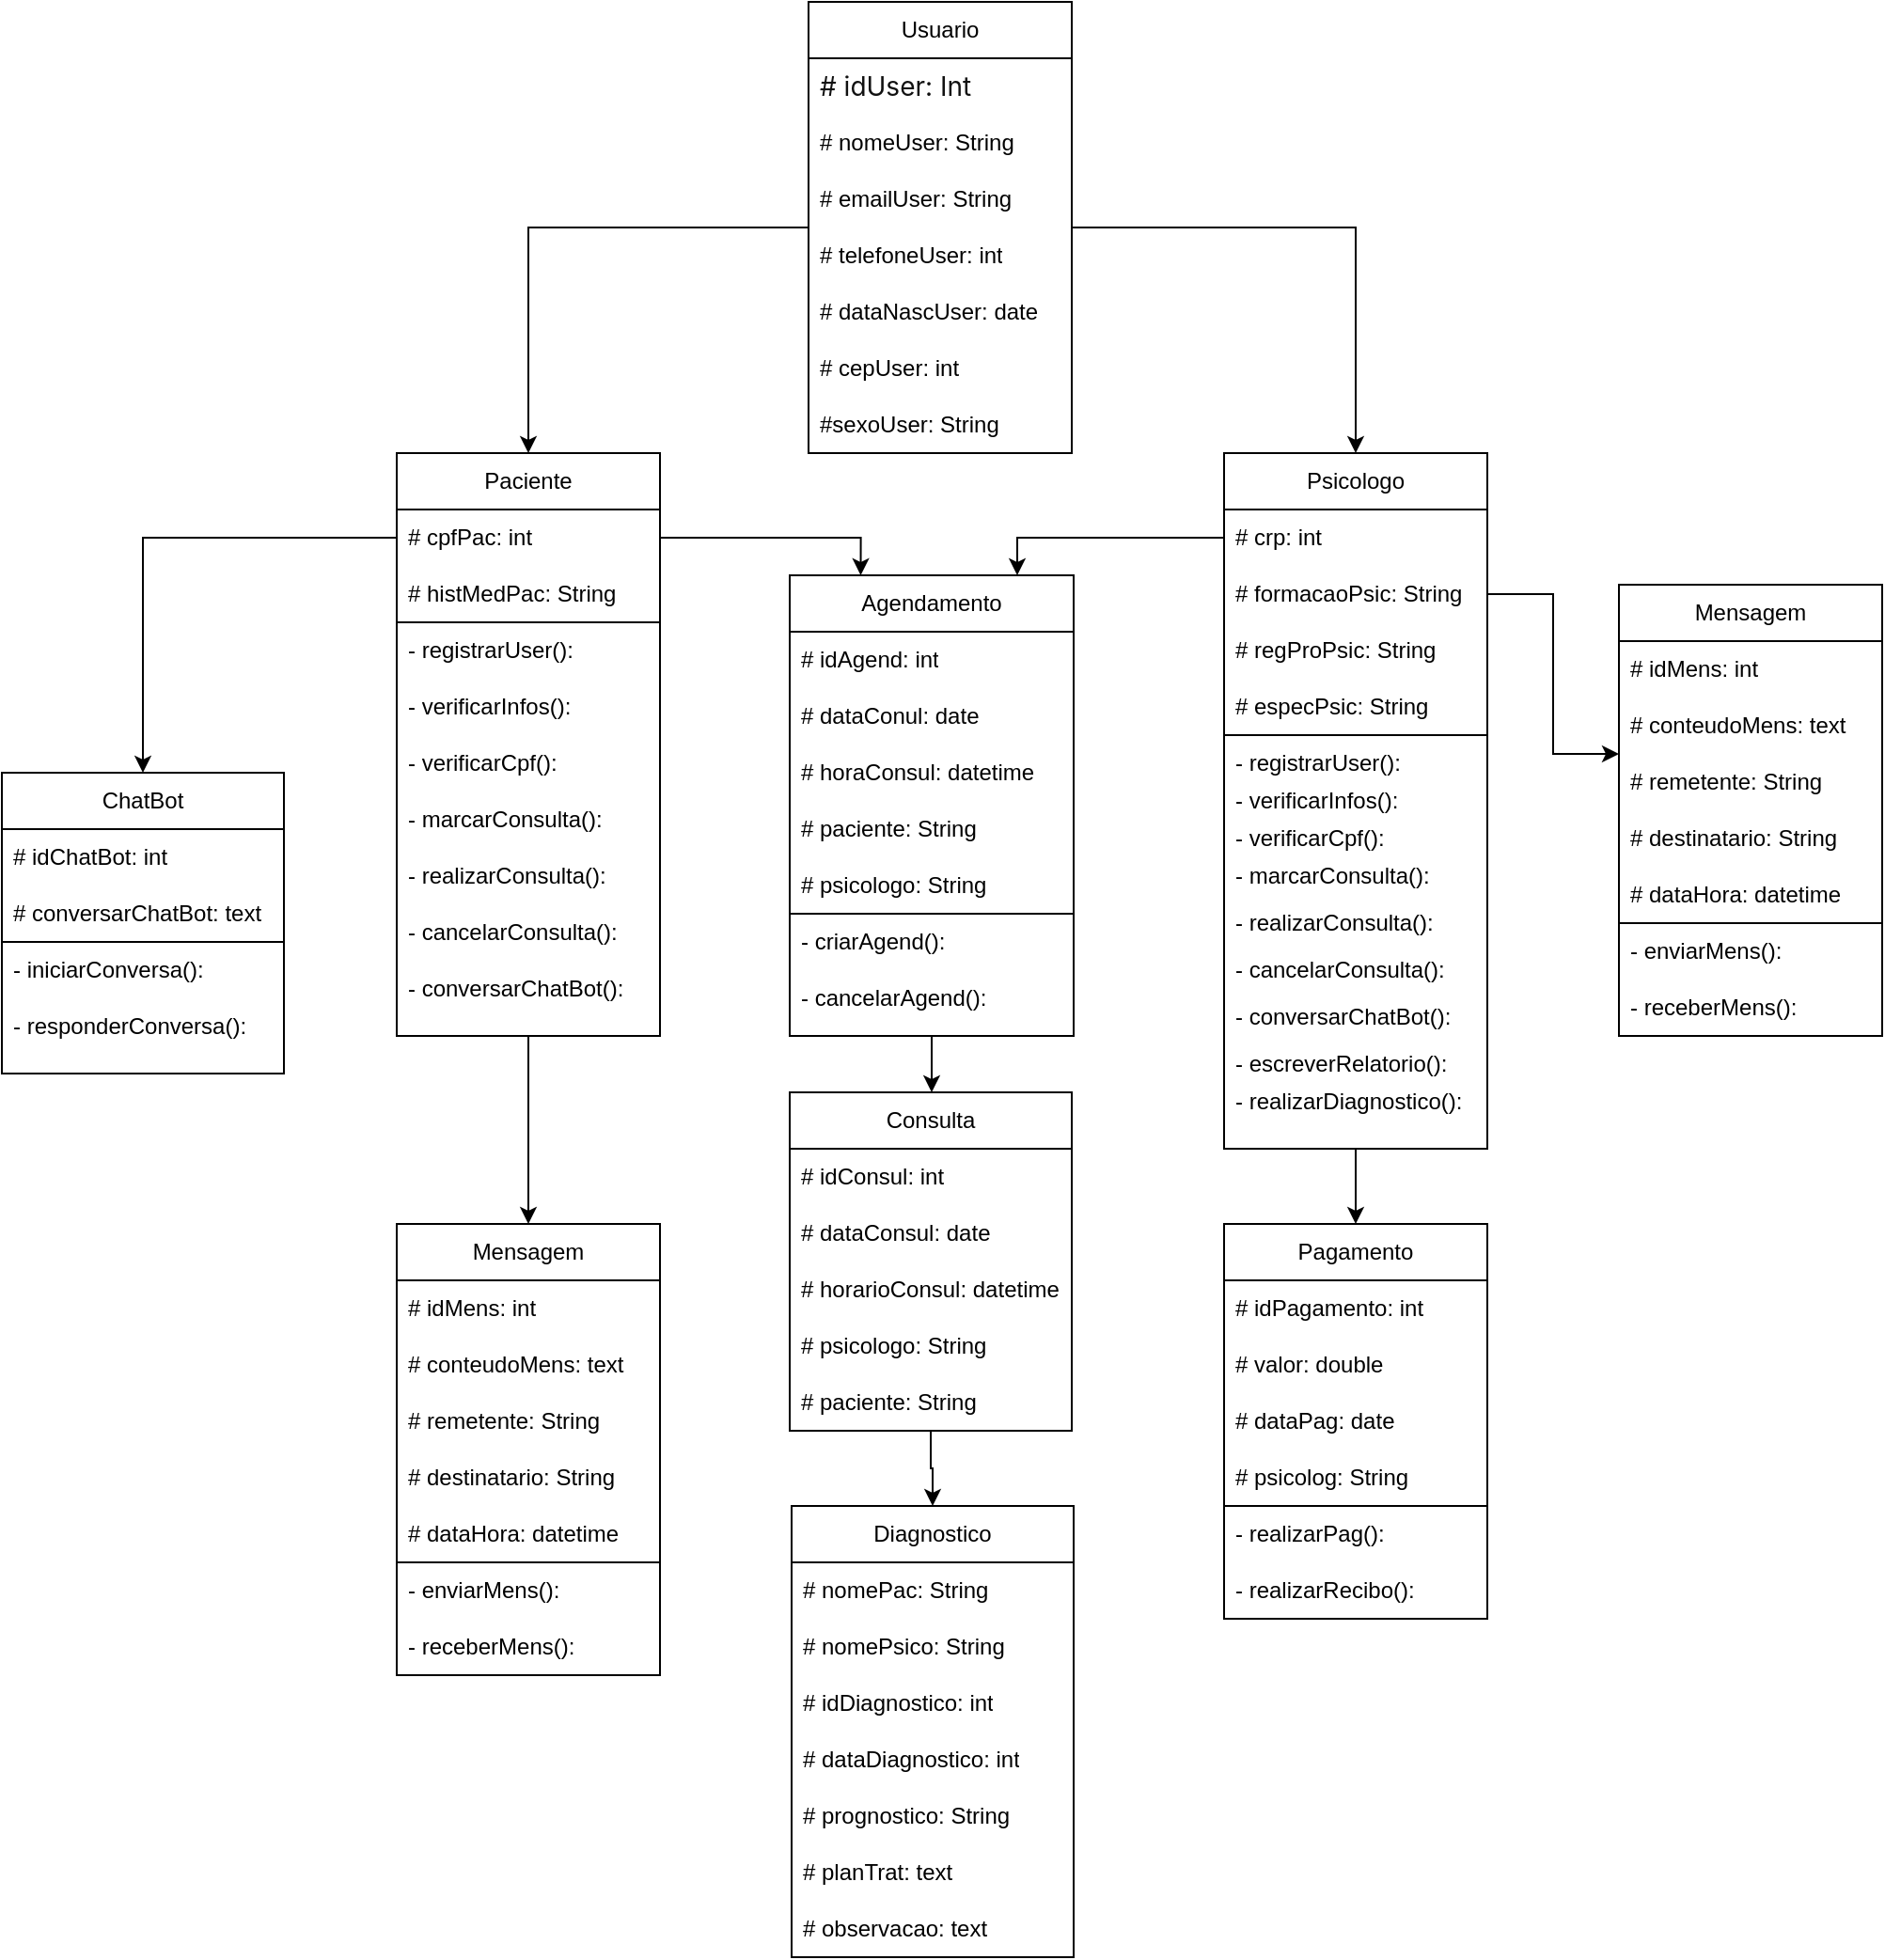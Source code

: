 <mxfile version="24.0.4" type="github">
  <diagram name="Página-1" id="5c7cXVIxc6Zba3c8BK8-">
    <mxGraphModel dx="2220" dy="766" grid="1" gridSize="10" guides="1" tooltips="1" connect="1" arrows="1" fold="1" page="1" pageScale="1" pageWidth="827" pageHeight="1169" math="0" shadow="0">
      <root>
        <mxCell id="0" />
        <mxCell id="1" parent="0" />
        <mxCell id="kuCT0JWgRBGRcobsYB0P-81" style="edgeStyle=orthogonalEdgeStyle;rounded=0;orthogonalLoop=1;jettySize=auto;html=1;" edge="1" parent="1" source="kuCT0JWgRBGRcobsYB0P-1" target="kuCT0JWgRBGRcobsYB0P-21">
          <mxGeometry relative="1" as="geometry">
            <Array as="points">
              <mxPoint x="640" y="190" />
            </Array>
          </mxGeometry>
        </mxCell>
        <mxCell id="kuCT0JWgRBGRcobsYB0P-1" value="Usuario" style="swimlane;fontStyle=0;childLayout=stackLayout;horizontal=1;startSize=30;horizontalStack=0;resizeParent=1;resizeParentMax=0;resizeLast=0;collapsible=1;marginBottom=0;whiteSpace=wrap;html=1;" vertex="1" parent="1">
          <mxGeometry x="349" y="70" width="140" height="240" as="geometry" />
        </mxCell>
        <mxCell id="kuCT0JWgRBGRcobsYB0P-2" value="&lt;div&gt;&lt;font face=&quot;-apple-system, Roboto, SegoeUI, Segoe UI, Helvetica Neue, Helvetica, Microsoft YaHei, Meiryo UI, Meiryo, Arial Unicode MS, sans-serif&quot; color=&quot;#111111&quot;&gt;&lt;span style=&quot;font-size: 14px;&quot;&gt;# idUser: Int&lt;/span&gt;&lt;/font&gt;&lt;/div&gt;" style="text;strokeColor=none;fillColor=none;align=left;verticalAlign=middle;spacingLeft=4;spacingRight=4;overflow=hidden;points=[[0,0.5],[1,0.5]];portConstraint=eastwest;rotatable=0;whiteSpace=wrap;html=1;" vertex="1" parent="kuCT0JWgRBGRcobsYB0P-1">
          <mxGeometry y="30" width="140" height="30" as="geometry" />
        </mxCell>
        <mxCell id="kuCT0JWgRBGRcobsYB0P-3" value="# nomeUser: String" style="text;strokeColor=none;fillColor=none;align=left;verticalAlign=middle;spacingLeft=4;spacingRight=4;overflow=hidden;points=[[0,0.5],[1,0.5]];portConstraint=eastwest;rotatable=0;whiteSpace=wrap;html=1;" vertex="1" parent="kuCT0JWgRBGRcobsYB0P-1">
          <mxGeometry y="60" width="140" height="30" as="geometry" />
        </mxCell>
        <mxCell id="kuCT0JWgRBGRcobsYB0P-4" value="# emailUser: String" style="text;strokeColor=none;fillColor=none;align=left;verticalAlign=middle;spacingLeft=4;spacingRight=4;overflow=hidden;points=[[0,0.5],[1,0.5]];portConstraint=eastwest;rotatable=0;whiteSpace=wrap;html=1;" vertex="1" parent="kuCT0JWgRBGRcobsYB0P-1">
          <mxGeometry y="90" width="140" height="30" as="geometry" />
        </mxCell>
        <mxCell id="kuCT0JWgRBGRcobsYB0P-6" value="# telefoneUser: int" style="text;strokeColor=none;fillColor=none;align=left;verticalAlign=middle;spacingLeft=4;spacingRight=4;overflow=hidden;points=[[0,0.5],[1,0.5]];portConstraint=eastwest;rotatable=0;whiteSpace=wrap;html=1;" vertex="1" parent="kuCT0JWgRBGRcobsYB0P-1">
          <mxGeometry y="120" width="140" height="30" as="geometry" />
        </mxCell>
        <mxCell id="kuCT0JWgRBGRcobsYB0P-5" value="# dataNascUser: date" style="text;strokeColor=none;fillColor=none;align=left;verticalAlign=middle;spacingLeft=4;spacingRight=4;overflow=hidden;points=[[0,0.5],[1,0.5]];portConstraint=eastwest;rotatable=0;whiteSpace=wrap;html=1;" vertex="1" parent="kuCT0JWgRBGRcobsYB0P-1">
          <mxGeometry y="150" width="140" height="30" as="geometry" />
        </mxCell>
        <mxCell id="kuCT0JWgRBGRcobsYB0P-7" value="# cepUser: int" style="text;strokeColor=none;fillColor=none;align=left;verticalAlign=middle;spacingLeft=4;spacingRight=4;overflow=hidden;points=[[0,0.5],[1,0.5]];portConstraint=eastwest;rotatable=0;whiteSpace=wrap;html=1;" vertex="1" parent="kuCT0JWgRBGRcobsYB0P-1">
          <mxGeometry y="180" width="140" height="30" as="geometry" />
        </mxCell>
        <mxCell id="kuCT0JWgRBGRcobsYB0P-8" value="#sexoUser: String" style="text;strokeColor=none;fillColor=none;align=left;verticalAlign=middle;spacingLeft=4;spacingRight=4;overflow=hidden;points=[[0,0.5],[1,0.5]];portConstraint=eastwest;rotatable=0;whiteSpace=wrap;html=1;" vertex="1" parent="kuCT0JWgRBGRcobsYB0P-1">
          <mxGeometry y="210" width="140" height="30" as="geometry" />
        </mxCell>
        <mxCell id="kuCT0JWgRBGRcobsYB0P-94" style="edgeStyle=orthogonalEdgeStyle;rounded=0;orthogonalLoop=1;jettySize=auto;html=1;" edge="1" parent="1" source="kuCT0JWgRBGRcobsYB0P-9" target="kuCT0JWgRBGRcobsYB0P-69">
          <mxGeometry relative="1" as="geometry" />
        </mxCell>
        <mxCell id="kuCT0JWgRBGRcobsYB0P-9" value="Paciente" style="swimlane;fontStyle=0;childLayout=stackLayout;horizontal=1;startSize=30;horizontalStack=0;resizeParent=1;resizeParentMax=0;resizeLast=0;collapsible=1;marginBottom=0;whiteSpace=wrap;html=1;" vertex="1" parent="1">
          <mxGeometry x="130" y="310" width="140" height="90" as="geometry" />
        </mxCell>
        <mxCell id="kuCT0JWgRBGRcobsYB0P-10" value="# cpfPac: int" style="text;strokeColor=none;fillColor=none;align=left;verticalAlign=middle;spacingLeft=4;spacingRight=4;overflow=hidden;points=[[0,0.5],[1,0.5]];portConstraint=eastwest;rotatable=0;whiteSpace=wrap;html=1;" vertex="1" parent="kuCT0JWgRBGRcobsYB0P-9">
          <mxGeometry y="30" width="140" height="30" as="geometry" />
        </mxCell>
        <mxCell id="kuCT0JWgRBGRcobsYB0P-11" value="# histMedPac: String" style="text;strokeColor=none;fillColor=none;align=left;verticalAlign=middle;spacingLeft=4;spacingRight=4;overflow=hidden;points=[[0,0.5],[1,0.5]];portConstraint=eastwest;rotatable=0;whiteSpace=wrap;html=1;" vertex="1" parent="kuCT0JWgRBGRcobsYB0P-9">
          <mxGeometry y="60" width="140" height="30" as="geometry" />
        </mxCell>
        <mxCell id="kuCT0JWgRBGRcobsYB0P-95" style="edgeStyle=orthogonalEdgeStyle;rounded=0;orthogonalLoop=1;jettySize=auto;html=1;" edge="1" parent="1" source="kuCT0JWgRBGRcobsYB0P-13" target="kuCT0JWgRBGRcobsYB0P-36">
          <mxGeometry relative="1" as="geometry" />
        </mxCell>
        <mxCell id="kuCT0JWgRBGRcobsYB0P-13" value="" style="rounded=0;whiteSpace=wrap;html=1;" vertex="1" parent="1">
          <mxGeometry x="130" y="400" width="140" height="220" as="geometry" />
        </mxCell>
        <mxCell id="kuCT0JWgRBGRcobsYB0P-14" value="- registrarUser():" style="text;strokeColor=none;fillColor=none;align=left;verticalAlign=middle;spacingLeft=4;spacingRight=4;overflow=hidden;points=[[0,0.5],[1,0.5]];portConstraint=eastwest;rotatable=0;whiteSpace=wrap;html=1;" vertex="1" parent="1">
          <mxGeometry x="130" y="400" width="140" height="30" as="geometry" />
        </mxCell>
        <mxCell id="kuCT0JWgRBGRcobsYB0P-15" value="- verificarInfos():" style="text;strokeColor=none;fillColor=none;align=left;verticalAlign=middle;spacingLeft=4;spacingRight=4;overflow=hidden;points=[[0,0.5],[1,0.5]];portConstraint=eastwest;rotatable=0;whiteSpace=wrap;html=1;" vertex="1" parent="1">
          <mxGeometry x="130" y="430" width="140" height="30" as="geometry" />
        </mxCell>
        <mxCell id="kuCT0JWgRBGRcobsYB0P-16" value="- verificarCpf():" style="text;strokeColor=none;fillColor=none;align=left;verticalAlign=middle;spacingLeft=4;spacingRight=4;overflow=hidden;points=[[0,0.5],[1,0.5]];portConstraint=eastwest;rotatable=0;whiteSpace=wrap;html=1;" vertex="1" parent="1">
          <mxGeometry x="130" y="460" width="140" height="30" as="geometry" />
        </mxCell>
        <mxCell id="kuCT0JWgRBGRcobsYB0P-17" value="- marcarConsulta():" style="text;strokeColor=none;fillColor=none;align=left;verticalAlign=middle;spacingLeft=4;spacingRight=4;overflow=hidden;points=[[0,0.5],[1,0.5]];portConstraint=eastwest;rotatable=0;whiteSpace=wrap;html=1;" vertex="1" parent="1">
          <mxGeometry x="130" y="490" width="140" height="30" as="geometry" />
        </mxCell>
        <mxCell id="kuCT0JWgRBGRcobsYB0P-18" value="- realizarConsulta():" style="text;strokeColor=none;fillColor=none;align=left;verticalAlign=middle;spacingLeft=4;spacingRight=4;overflow=hidden;points=[[0,0.5],[1,0.5]];portConstraint=eastwest;rotatable=0;whiteSpace=wrap;html=1;" vertex="1" parent="1">
          <mxGeometry x="130" y="520" width="140" height="30" as="geometry" />
        </mxCell>
        <mxCell id="kuCT0JWgRBGRcobsYB0P-19" value="- cancelarConsulta():" style="text;strokeColor=none;fillColor=none;align=left;verticalAlign=middle;spacingLeft=4;spacingRight=4;overflow=hidden;points=[[0,0.5],[1,0.5]];portConstraint=eastwest;rotatable=0;whiteSpace=wrap;html=1;" vertex="1" parent="1">
          <mxGeometry x="130" y="550" width="140" height="30" as="geometry" />
        </mxCell>
        <mxCell id="kuCT0JWgRBGRcobsYB0P-20" value="- conversarChatBot():" style="text;strokeColor=none;fillColor=none;align=left;verticalAlign=middle;spacingLeft=4;spacingRight=4;overflow=hidden;points=[[0,0.5],[1,0.5]];portConstraint=eastwest;rotatable=0;whiteSpace=wrap;html=1;" vertex="1" parent="1">
          <mxGeometry x="130" y="580" width="140" height="30" as="geometry" />
        </mxCell>
        <mxCell id="kuCT0JWgRBGRcobsYB0P-110" style="edgeStyle=orthogonalEdgeStyle;rounded=0;orthogonalLoop=1;jettySize=auto;html=1;" edge="1" parent="1" source="kuCT0JWgRBGRcobsYB0P-21" target="kuCT0JWgRBGRcobsYB0P-101">
          <mxGeometry relative="1" as="geometry" />
        </mxCell>
        <mxCell id="kuCT0JWgRBGRcobsYB0P-21" value="Psicologo" style="swimlane;fontStyle=0;childLayout=stackLayout;horizontal=1;startSize=30;horizontalStack=0;resizeParent=1;resizeParentMax=0;resizeLast=0;collapsible=1;marginBottom=0;whiteSpace=wrap;html=1;" vertex="1" parent="1">
          <mxGeometry x="570" y="310" width="140" height="150" as="geometry" />
        </mxCell>
        <mxCell id="kuCT0JWgRBGRcobsYB0P-22" value="# crp: int" style="text;strokeColor=none;fillColor=none;align=left;verticalAlign=middle;spacingLeft=4;spacingRight=4;overflow=hidden;points=[[0,0.5],[1,0.5]];portConstraint=eastwest;rotatable=0;whiteSpace=wrap;html=1;" vertex="1" parent="kuCT0JWgRBGRcobsYB0P-21">
          <mxGeometry y="30" width="140" height="30" as="geometry" />
        </mxCell>
        <mxCell id="kuCT0JWgRBGRcobsYB0P-23" value="# formacaoPsic: String" style="text;strokeColor=none;fillColor=none;align=left;verticalAlign=middle;spacingLeft=4;spacingRight=4;overflow=hidden;points=[[0,0.5],[1,0.5]];portConstraint=eastwest;rotatable=0;whiteSpace=wrap;html=1;" vertex="1" parent="kuCT0JWgRBGRcobsYB0P-21">
          <mxGeometry y="60" width="140" height="30" as="geometry" />
        </mxCell>
        <mxCell id="kuCT0JWgRBGRcobsYB0P-24" value="# regProPsic: String" style="text;strokeColor=none;fillColor=none;align=left;verticalAlign=middle;spacingLeft=4;spacingRight=4;overflow=hidden;points=[[0,0.5],[1,0.5]];portConstraint=eastwest;rotatable=0;whiteSpace=wrap;html=1;" vertex="1" parent="kuCT0JWgRBGRcobsYB0P-21">
          <mxGeometry y="90" width="140" height="30" as="geometry" />
        </mxCell>
        <mxCell id="kuCT0JWgRBGRcobsYB0P-25" value="# especPsic: String" style="text;strokeColor=none;fillColor=none;align=left;verticalAlign=middle;spacingLeft=4;spacingRight=4;overflow=hidden;points=[[0,0.5],[1,0.5]];portConstraint=eastwest;rotatable=0;whiteSpace=wrap;html=1;" vertex="1" parent="kuCT0JWgRBGRcobsYB0P-21">
          <mxGeometry y="120" width="140" height="30" as="geometry" />
        </mxCell>
        <mxCell id="kuCT0JWgRBGRcobsYB0P-99" style="edgeStyle=orthogonalEdgeStyle;rounded=0;orthogonalLoop=1;jettySize=auto;html=1;" edge="1" parent="1" source="kuCT0JWgRBGRcobsYB0P-26" target="kuCT0JWgRBGRcobsYB0P-51">
          <mxGeometry relative="1" as="geometry" />
        </mxCell>
        <mxCell id="kuCT0JWgRBGRcobsYB0P-26" value="" style="rounded=0;whiteSpace=wrap;html=1;" vertex="1" parent="1">
          <mxGeometry x="570" y="460" width="140" height="220" as="geometry" />
        </mxCell>
        <mxCell id="kuCT0JWgRBGRcobsYB0P-27" value="- registrarUser():" style="text;strokeColor=none;fillColor=none;align=left;verticalAlign=middle;spacingLeft=4;spacingRight=4;overflow=hidden;points=[[0,0.5],[1,0.5]];portConstraint=eastwest;rotatable=0;whiteSpace=wrap;html=1;" vertex="1" parent="1">
          <mxGeometry x="570" y="460" width="140" height="30" as="geometry" />
        </mxCell>
        <mxCell id="kuCT0JWgRBGRcobsYB0P-28" value="- verificarInfos():" style="text;strokeColor=none;fillColor=none;align=left;verticalAlign=middle;spacingLeft=4;spacingRight=4;overflow=hidden;points=[[0,0.5],[1,0.5]];portConstraint=eastwest;rotatable=0;whiteSpace=wrap;html=1;" vertex="1" parent="1">
          <mxGeometry x="570" y="480" width="140" height="30" as="geometry" />
        </mxCell>
        <mxCell id="kuCT0JWgRBGRcobsYB0P-29" value="- verificarCpf():" style="text;strokeColor=none;fillColor=none;align=left;verticalAlign=middle;spacingLeft=4;spacingRight=4;overflow=hidden;points=[[0,0.5],[1,0.5]];portConstraint=eastwest;rotatable=0;whiteSpace=wrap;html=1;" vertex="1" parent="1">
          <mxGeometry x="570" y="499.5" width="140" height="30" as="geometry" />
        </mxCell>
        <mxCell id="kuCT0JWgRBGRcobsYB0P-30" value="- marcarConsulta():" style="text;strokeColor=none;fillColor=none;align=left;verticalAlign=middle;spacingLeft=4;spacingRight=4;overflow=hidden;points=[[0,0.5],[1,0.5]];portConstraint=eastwest;rotatable=0;whiteSpace=wrap;html=1;" vertex="1" parent="1">
          <mxGeometry x="570" y="520" width="140" height="30" as="geometry" />
        </mxCell>
        <mxCell id="kuCT0JWgRBGRcobsYB0P-31" value="- realizarConsulta():" style="text;strokeColor=none;fillColor=none;align=left;verticalAlign=middle;spacingLeft=4;spacingRight=4;overflow=hidden;points=[[0,0.5],[1,0.5]];portConstraint=eastwest;rotatable=0;whiteSpace=wrap;html=1;" vertex="1" parent="1">
          <mxGeometry x="570" y="545" width="140" height="30" as="geometry" />
        </mxCell>
        <mxCell id="kuCT0JWgRBGRcobsYB0P-32" value="- cancelarConsulta():" style="text;strokeColor=none;fillColor=none;align=left;verticalAlign=middle;spacingLeft=4;spacingRight=4;overflow=hidden;points=[[0,0.5],[1,0.5]];portConstraint=eastwest;rotatable=0;whiteSpace=wrap;html=1;" vertex="1" parent="1">
          <mxGeometry x="570" y="570" width="140" height="30" as="geometry" />
        </mxCell>
        <mxCell id="kuCT0JWgRBGRcobsYB0P-33" value="- conversarChatBot():" style="text;strokeColor=none;fillColor=none;align=left;verticalAlign=middle;spacingLeft=4;spacingRight=4;overflow=hidden;points=[[0,0.5],[1,0.5]];portConstraint=eastwest;rotatable=0;whiteSpace=wrap;html=1;" vertex="1" parent="1">
          <mxGeometry x="570" y="595" width="140" height="30" as="geometry" />
        </mxCell>
        <mxCell id="kuCT0JWgRBGRcobsYB0P-34" value="- escreverRelatorio():" style="text;strokeColor=none;fillColor=none;align=left;verticalAlign=middle;spacingLeft=4;spacingRight=4;overflow=hidden;points=[[0,0.5],[1,0.5]];portConstraint=eastwest;rotatable=0;whiteSpace=wrap;html=1;" vertex="1" parent="1">
          <mxGeometry x="570" y="620" width="140" height="30" as="geometry" />
        </mxCell>
        <mxCell id="kuCT0JWgRBGRcobsYB0P-35" value="- realizarDiagnostico():" style="text;strokeColor=none;fillColor=none;align=left;verticalAlign=middle;spacingLeft=4;spacingRight=4;overflow=hidden;points=[[0,0.5],[1,0.5]];portConstraint=eastwest;rotatable=0;whiteSpace=wrap;html=1;" vertex="1" parent="1">
          <mxGeometry x="570" y="640" width="140" height="30" as="geometry" />
        </mxCell>
        <mxCell id="kuCT0JWgRBGRcobsYB0P-36" value="Mensagem" style="swimlane;fontStyle=0;childLayout=stackLayout;horizontal=1;startSize=30;horizontalStack=0;resizeParent=1;resizeParentMax=0;resizeLast=0;collapsible=1;marginBottom=0;whiteSpace=wrap;html=1;" vertex="1" parent="1">
          <mxGeometry x="130" y="720" width="140" height="180" as="geometry" />
        </mxCell>
        <mxCell id="kuCT0JWgRBGRcobsYB0P-37" value="# idMens&lt;span style=&quot;background-color: initial;&quot;&gt;: int&lt;/span&gt;" style="text;strokeColor=none;fillColor=none;align=left;verticalAlign=middle;spacingLeft=4;spacingRight=4;overflow=hidden;points=[[0,0.5],[1,0.5]];portConstraint=eastwest;rotatable=0;whiteSpace=wrap;html=1;" vertex="1" parent="kuCT0JWgRBGRcobsYB0P-36">
          <mxGeometry y="30" width="140" height="30" as="geometry" />
        </mxCell>
        <mxCell id="kuCT0JWgRBGRcobsYB0P-38" value="# conteudoMens: text" style="text;strokeColor=none;fillColor=none;align=left;verticalAlign=middle;spacingLeft=4;spacingRight=4;overflow=hidden;points=[[0,0.5],[1,0.5]];portConstraint=eastwest;rotatable=0;whiteSpace=wrap;html=1;" vertex="1" parent="kuCT0JWgRBGRcobsYB0P-36">
          <mxGeometry y="60" width="140" height="30" as="geometry" />
        </mxCell>
        <mxCell id="kuCT0JWgRBGRcobsYB0P-39" value="# remetente: String" style="text;strokeColor=none;fillColor=none;align=left;verticalAlign=middle;spacingLeft=4;spacingRight=4;overflow=hidden;points=[[0,0.5],[1,0.5]];portConstraint=eastwest;rotatable=0;whiteSpace=wrap;html=1;" vertex="1" parent="kuCT0JWgRBGRcobsYB0P-36">
          <mxGeometry y="90" width="140" height="30" as="geometry" />
        </mxCell>
        <mxCell id="kuCT0JWgRBGRcobsYB0P-40" value="# destinatario: String" style="text;strokeColor=none;fillColor=none;align=left;verticalAlign=middle;spacingLeft=4;spacingRight=4;overflow=hidden;points=[[0,0.5],[1,0.5]];portConstraint=eastwest;rotatable=0;whiteSpace=wrap;html=1;" vertex="1" parent="kuCT0JWgRBGRcobsYB0P-36">
          <mxGeometry y="120" width="140" height="30" as="geometry" />
        </mxCell>
        <mxCell id="kuCT0JWgRBGRcobsYB0P-41" value="# dataHora: datetime" style="text;strokeColor=none;fillColor=none;align=left;verticalAlign=middle;spacingLeft=4;spacingRight=4;overflow=hidden;points=[[0,0.5],[1,0.5]];portConstraint=eastwest;rotatable=0;whiteSpace=wrap;html=1;" vertex="1" parent="kuCT0JWgRBGRcobsYB0P-36">
          <mxGeometry y="150" width="140" height="30" as="geometry" />
        </mxCell>
        <mxCell id="kuCT0JWgRBGRcobsYB0P-42" value="" style="rounded=0;whiteSpace=wrap;html=1;" vertex="1" parent="1">
          <mxGeometry x="130" y="900" width="140" height="60" as="geometry" />
        </mxCell>
        <mxCell id="kuCT0JWgRBGRcobsYB0P-43" value="- enviarMens():" style="text;strokeColor=none;fillColor=none;align=left;verticalAlign=middle;spacingLeft=4;spacingRight=4;overflow=hidden;points=[[0,0.5],[1,0.5]];portConstraint=eastwest;rotatable=0;whiteSpace=wrap;html=1;" vertex="1" parent="1">
          <mxGeometry x="130" y="900" width="140" height="30" as="geometry" />
        </mxCell>
        <mxCell id="kuCT0JWgRBGRcobsYB0P-44" value="- receberMens():" style="text;strokeColor=none;fillColor=none;align=left;verticalAlign=middle;spacingLeft=4;spacingRight=4;overflow=hidden;points=[[0,0.5],[1,0.5]];portConstraint=eastwest;rotatable=0;whiteSpace=wrap;html=1;" vertex="1" parent="1">
          <mxGeometry x="130" y="930" width="140" height="30" as="geometry" />
        </mxCell>
        <mxCell id="kuCT0JWgRBGRcobsYB0P-98" style="edgeStyle=orthogonalEdgeStyle;rounded=0;orthogonalLoop=1;jettySize=auto;html=1;" edge="1" parent="1" source="kuCT0JWgRBGRcobsYB0P-45" target="kuCT0JWgRBGRcobsYB0P-82">
          <mxGeometry relative="1" as="geometry" />
        </mxCell>
        <mxCell id="kuCT0JWgRBGRcobsYB0P-45" value="Consulta" style="swimlane;fontStyle=0;childLayout=stackLayout;horizontal=1;startSize=30;horizontalStack=0;resizeParent=1;resizeParentMax=0;resizeLast=0;collapsible=1;marginBottom=0;whiteSpace=wrap;html=1;" vertex="1" parent="1">
          <mxGeometry x="339" y="650" width="150" height="180" as="geometry" />
        </mxCell>
        <mxCell id="kuCT0JWgRBGRcobsYB0P-46" value="# idConsul: int" style="text;strokeColor=none;fillColor=none;align=left;verticalAlign=middle;spacingLeft=4;spacingRight=4;overflow=hidden;points=[[0,0.5],[1,0.5]];portConstraint=eastwest;rotatable=0;whiteSpace=wrap;html=1;" vertex="1" parent="kuCT0JWgRBGRcobsYB0P-45">
          <mxGeometry y="30" width="150" height="30" as="geometry" />
        </mxCell>
        <mxCell id="kuCT0JWgRBGRcobsYB0P-47" value="# dataConsul: date" style="text;strokeColor=none;fillColor=none;align=left;verticalAlign=middle;spacingLeft=4;spacingRight=4;overflow=hidden;points=[[0,0.5],[1,0.5]];portConstraint=eastwest;rotatable=0;whiteSpace=wrap;html=1;" vertex="1" parent="kuCT0JWgRBGRcobsYB0P-45">
          <mxGeometry y="60" width="150" height="30" as="geometry" />
        </mxCell>
        <mxCell id="kuCT0JWgRBGRcobsYB0P-48" value="# horarioConsul: datetime" style="text;strokeColor=none;fillColor=none;align=left;verticalAlign=middle;spacingLeft=4;spacingRight=4;overflow=hidden;points=[[0,0.5],[1,0.5]];portConstraint=eastwest;rotatable=0;whiteSpace=wrap;html=1;" vertex="1" parent="kuCT0JWgRBGRcobsYB0P-45">
          <mxGeometry y="90" width="150" height="30" as="geometry" />
        </mxCell>
        <mxCell id="kuCT0JWgRBGRcobsYB0P-49" value="# psicologo: String" style="text;strokeColor=none;fillColor=none;align=left;verticalAlign=middle;spacingLeft=4;spacingRight=4;overflow=hidden;points=[[0,0.5],[1,0.5]];portConstraint=eastwest;rotatable=0;whiteSpace=wrap;html=1;" vertex="1" parent="kuCT0JWgRBGRcobsYB0P-45">
          <mxGeometry y="120" width="150" height="30" as="geometry" />
        </mxCell>
        <mxCell id="kuCT0JWgRBGRcobsYB0P-50" value="# paciente: String" style="text;strokeColor=none;fillColor=none;align=left;verticalAlign=middle;spacingLeft=4;spacingRight=4;overflow=hidden;points=[[0,0.5],[1,0.5]];portConstraint=eastwest;rotatable=0;whiteSpace=wrap;html=1;" vertex="1" parent="kuCT0JWgRBGRcobsYB0P-45">
          <mxGeometry y="150" width="150" height="30" as="geometry" />
        </mxCell>
        <mxCell id="kuCT0JWgRBGRcobsYB0P-51" value="Pagamento" style="swimlane;fontStyle=0;childLayout=stackLayout;horizontal=1;startSize=30;horizontalStack=0;resizeParent=1;resizeParentMax=0;resizeLast=0;collapsible=1;marginBottom=0;whiteSpace=wrap;html=1;" vertex="1" parent="1">
          <mxGeometry x="570" y="720" width="140" height="150" as="geometry" />
        </mxCell>
        <mxCell id="kuCT0JWgRBGRcobsYB0P-52" value="# idPagamento: int" style="text;strokeColor=none;fillColor=none;align=left;verticalAlign=middle;spacingLeft=4;spacingRight=4;overflow=hidden;points=[[0,0.5],[1,0.5]];portConstraint=eastwest;rotatable=0;whiteSpace=wrap;html=1;" vertex="1" parent="kuCT0JWgRBGRcobsYB0P-51">
          <mxGeometry y="30" width="140" height="30" as="geometry" />
        </mxCell>
        <mxCell id="kuCT0JWgRBGRcobsYB0P-53" value="# valor: double" style="text;strokeColor=none;fillColor=none;align=left;verticalAlign=middle;spacingLeft=4;spacingRight=4;overflow=hidden;points=[[0,0.5],[1,0.5]];portConstraint=eastwest;rotatable=0;whiteSpace=wrap;html=1;" vertex="1" parent="kuCT0JWgRBGRcobsYB0P-51">
          <mxGeometry y="60" width="140" height="30" as="geometry" />
        </mxCell>
        <mxCell id="kuCT0JWgRBGRcobsYB0P-54" value="# dataPag: date" style="text;strokeColor=none;fillColor=none;align=left;verticalAlign=middle;spacingLeft=4;spacingRight=4;overflow=hidden;points=[[0,0.5],[1,0.5]];portConstraint=eastwest;rotatable=0;whiteSpace=wrap;html=1;" vertex="1" parent="kuCT0JWgRBGRcobsYB0P-51">
          <mxGeometry y="90" width="140" height="30" as="geometry" />
        </mxCell>
        <mxCell id="kuCT0JWgRBGRcobsYB0P-55" value="# psicolog: String" style="text;strokeColor=none;fillColor=none;align=left;verticalAlign=middle;spacingLeft=4;spacingRight=4;overflow=hidden;points=[[0,0.5],[1,0.5]];portConstraint=eastwest;rotatable=0;whiteSpace=wrap;html=1;" vertex="1" parent="kuCT0JWgRBGRcobsYB0P-51">
          <mxGeometry y="120" width="140" height="30" as="geometry" />
        </mxCell>
        <mxCell id="kuCT0JWgRBGRcobsYB0P-57" value="" style="rounded=0;whiteSpace=wrap;html=1;" vertex="1" parent="1">
          <mxGeometry x="570" y="870" width="140" height="60" as="geometry" />
        </mxCell>
        <mxCell id="kuCT0JWgRBGRcobsYB0P-58" value="- realizarPag():" style="text;strokeColor=none;fillColor=none;align=left;verticalAlign=middle;spacingLeft=4;spacingRight=4;overflow=hidden;points=[[0,0.5],[1,0.5]];portConstraint=eastwest;rotatable=0;whiteSpace=wrap;html=1;" vertex="1" parent="1">
          <mxGeometry x="570" y="870" width="140" height="30" as="geometry" />
        </mxCell>
        <mxCell id="kuCT0JWgRBGRcobsYB0P-59" value="- realizarRecibo():" style="text;strokeColor=none;fillColor=none;align=left;verticalAlign=middle;spacingLeft=4;spacingRight=4;overflow=hidden;points=[[0,0.5],[1,0.5]];portConstraint=eastwest;rotatable=0;whiteSpace=wrap;html=1;" vertex="1" parent="1">
          <mxGeometry x="570" y="900" width="140" height="30" as="geometry" />
        </mxCell>
        <mxCell id="kuCT0JWgRBGRcobsYB0P-60" value="Agendamento" style="swimlane;fontStyle=0;childLayout=stackLayout;horizontal=1;startSize=30;horizontalStack=0;resizeParent=1;resizeParentMax=0;resizeLast=0;collapsible=1;marginBottom=0;whiteSpace=wrap;html=1;" vertex="1" parent="1">
          <mxGeometry x="339" y="375" width="151" height="180" as="geometry" />
        </mxCell>
        <mxCell id="kuCT0JWgRBGRcobsYB0P-61" value="# idAgend: int" style="text;strokeColor=none;fillColor=none;align=left;verticalAlign=middle;spacingLeft=4;spacingRight=4;overflow=hidden;points=[[0,0.5],[1,0.5]];portConstraint=eastwest;rotatable=0;whiteSpace=wrap;html=1;" vertex="1" parent="kuCT0JWgRBGRcobsYB0P-60">
          <mxGeometry y="30" width="151" height="30" as="geometry" />
        </mxCell>
        <mxCell id="kuCT0JWgRBGRcobsYB0P-62" value="# dataConul: date" style="text;strokeColor=none;fillColor=none;align=left;verticalAlign=middle;spacingLeft=4;spacingRight=4;overflow=hidden;points=[[0,0.5],[1,0.5]];portConstraint=eastwest;rotatable=0;whiteSpace=wrap;html=1;" vertex="1" parent="kuCT0JWgRBGRcobsYB0P-60">
          <mxGeometry y="60" width="151" height="30" as="geometry" />
        </mxCell>
        <mxCell id="kuCT0JWgRBGRcobsYB0P-63" value="# horaConsul: datetime" style="text;strokeColor=none;fillColor=none;align=left;verticalAlign=middle;spacingLeft=4;spacingRight=4;overflow=hidden;points=[[0,0.5],[1,0.5]];portConstraint=eastwest;rotatable=0;whiteSpace=wrap;html=1;" vertex="1" parent="kuCT0JWgRBGRcobsYB0P-60">
          <mxGeometry y="90" width="151" height="30" as="geometry" />
        </mxCell>
        <mxCell id="kuCT0JWgRBGRcobsYB0P-64" value="# paciente: String" style="text;strokeColor=none;fillColor=none;align=left;verticalAlign=middle;spacingLeft=4;spacingRight=4;overflow=hidden;points=[[0,0.5],[1,0.5]];portConstraint=eastwest;rotatable=0;whiteSpace=wrap;html=1;" vertex="1" parent="kuCT0JWgRBGRcobsYB0P-60">
          <mxGeometry y="120" width="151" height="30" as="geometry" />
        </mxCell>
        <mxCell id="kuCT0JWgRBGRcobsYB0P-65" value="# psicologo: String" style="text;strokeColor=none;fillColor=none;align=left;verticalAlign=middle;spacingLeft=4;spacingRight=4;overflow=hidden;points=[[0,0.5],[1,0.5]];portConstraint=eastwest;rotatable=0;whiteSpace=wrap;html=1;" vertex="1" parent="kuCT0JWgRBGRcobsYB0P-60">
          <mxGeometry y="150" width="151" height="30" as="geometry" />
        </mxCell>
        <mxCell id="kuCT0JWgRBGRcobsYB0P-66" value="" style="rounded=0;whiteSpace=wrap;html=1;" vertex="1" parent="1">
          <mxGeometry x="339" y="555" width="151" height="65" as="geometry" />
        </mxCell>
        <mxCell id="kuCT0JWgRBGRcobsYB0P-67" value="- criarAgend():&amp;nbsp;" style="text;strokeColor=none;fillColor=none;align=left;verticalAlign=middle;spacingLeft=4;spacingRight=4;overflow=hidden;points=[[0,0.5],[1,0.5]];portConstraint=eastwest;rotatable=0;whiteSpace=wrap;html=1;" vertex="1" parent="1">
          <mxGeometry x="339" y="555" width="145" height="30" as="geometry" />
        </mxCell>
        <mxCell id="kuCT0JWgRBGRcobsYB0P-68" value="- cancelarAgend():" style="text;strokeColor=none;fillColor=none;align=left;verticalAlign=middle;spacingLeft=4;spacingRight=4;overflow=hidden;points=[[0,0.5],[1,0.5]];portConstraint=eastwest;rotatable=0;whiteSpace=wrap;html=1;" vertex="1" parent="1">
          <mxGeometry x="339" y="585" width="145" height="30" as="geometry" />
        </mxCell>
        <mxCell id="kuCT0JWgRBGRcobsYB0P-69" value="ChatBot" style="swimlane;fontStyle=0;childLayout=stackLayout;horizontal=1;startSize=30;horizontalStack=0;resizeParent=1;resizeParentMax=0;resizeLast=0;collapsible=1;marginBottom=0;whiteSpace=wrap;html=1;" vertex="1" parent="1">
          <mxGeometry x="-80" y="480" width="150" height="90" as="geometry" />
        </mxCell>
        <mxCell id="kuCT0JWgRBGRcobsYB0P-70" value="# idChatBot: int" style="text;strokeColor=none;fillColor=none;align=left;verticalAlign=middle;spacingLeft=4;spacingRight=4;overflow=hidden;points=[[0,0.5],[1,0.5]];portConstraint=eastwest;rotatable=0;whiteSpace=wrap;html=1;" vertex="1" parent="kuCT0JWgRBGRcobsYB0P-69">
          <mxGeometry y="30" width="150" height="30" as="geometry" />
        </mxCell>
        <mxCell id="kuCT0JWgRBGRcobsYB0P-71" value="# conversarChatBot: text" style="text;strokeColor=none;fillColor=none;align=left;verticalAlign=middle;spacingLeft=4;spacingRight=4;overflow=hidden;points=[[0,0.5],[1,0.5]];portConstraint=eastwest;rotatable=0;whiteSpace=wrap;html=1;" vertex="1" parent="kuCT0JWgRBGRcobsYB0P-69">
          <mxGeometry y="60" width="150" height="30" as="geometry" />
        </mxCell>
        <mxCell id="kuCT0JWgRBGRcobsYB0P-73" value="" style="rounded=0;whiteSpace=wrap;html=1;" vertex="1" parent="1">
          <mxGeometry x="-80" y="570" width="150" height="70" as="geometry" />
        </mxCell>
        <mxCell id="kuCT0JWgRBGRcobsYB0P-74" value="- iniciarConversa():" style="text;strokeColor=none;fillColor=none;align=left;verticalAlign=middle;spacingLeft=4;spacingRight=4;overflow=hidden;points=[[0,0.5],[1,0.5]];portConstraint=eastwest;rotatable=0;whiteSpace=wrap;html=1;" vertex="1" parent="1">
          <mxGeometry x="-80" y="570" width="150" height="30" as="geometry" />
        </mxCell>
        <mxCell id="kuCT0JWgRBGRcobsYB0P-75" value="- responderConversa():" style="text;strokeColor=none;fillColor=none;align=left;verticalAlign=middle;spacingLeft=4;spacingRight=4;overflow=hidden;points=[[0,0.5],[1,0.5]];portConstraint=eastwest;rotatable=0;whiteSpace=wrap;html=1;" vertex="1" parent="1">
          <mxGeometry x="-80" y="600" width="150" height="30" as="geometry" />
        </mxCell>
        <mxCell id="kuCT0JWgRBGRcobsYB0P-77" style="edgeStyle=orthogonalEdgeStyle;rounded=0;orthogonalLoop=1;jettySize=auto;html=1;entryX=0.25;entryY=0;entryDx=0;entryDy=0;" edge="1" parent="1" source="kuCT0JWgRBGRcobsYB0P-10" target="kuCT0JWgRBGRcobsYB0P-60">
          <mxGeometry relative="1" as="geometry" />
        </mxCell>
        <mxCell id="kuCT0JWgRBGRcobsYB0P-79" style="edgeStyle=orthogonalEdgeStyle;rounded=0;orthogonalLoop=1;jettySize=auto;html=1;" edge="1" parent="1" source="kuCT0JWgRBGRcobsYB0P-1" target="kuCT0JWgRBGRcobsYB0P-9">
          <mxGeometry relative="1" as="geometry">
            <Array as="points">
              <mxPoint x="200" y="190" />
            </Array>
          </mxGeometry>
        </mxCell>
        <mxCell id="kuCT0JWgRBGRcobsYB0P-78" style="edgeStyle=orthogonalEdgeStyle;rounded=0;orthogonalLoop=1;jettySize=auto;html=1;" edge="1" parent="1" source="kuCT0JWgRBGRcobsYB0P-22" target="kuCT0JWgRBGRcobsYB0P-60">
          <mxGeometry relative="1" as="geometry">
            <mxPoint x="450" y="560" as="targetPoint" />
            <Array as="points">
              <mxPoint x="460" y="355" />
            </Array>
          </mxGeometry>
        </mxCell>
        <mxCell id="kuCT0JWgRBGRcobsYB0P-82" value="Diagnostico" style="swimlane;fontStyle=0;childLayout=stackLayout;horizontal=1;startSize=30;horizontalStack=0;resizeParent=1;resizeParentMax=0;resizeLast=0;collapsible=1;marginBottom=0;whiteSpace=wrap;html=1;" vertex="1" parent="1">
          <mxGeometry x="340" y="870" width="150" height="240" as="geometry" />
        </mxCell>
        <mxCell id="kuCT0JWgRBGRcobsYB0P-83" value="# nomePac: String" style="text;strokeColor=none;fillColor=none;align=left;verticalAlign=middle;spacingLeft=4;spacingRight=4;overflow=hidden;points=[[0,0.5],[1,0.5]];portConstraint=eastwest;rotatable=0;whiteSpace=wrap;html=1;" vertex="1" parent="kuCT0JWgRBGRcobsYB0P-82">
          <mxGeometry y="30" width="150" height="30" as="geometry" />
        </mxCell>
        <mxCell id="kuCT0JWgRBGRcobsYB0P-84" value="# nomePsico: String" style="text;strokeColor=none;fillColor=none;align=left;verticalAlign=middle;spacingLeft=4;spacingRight=4;overflow=hidden;points=[[0,0.5],[1,0.5]];portConstraint=eastwest;rotatable=0;whiteSpace=wrap;html=1;" vertex="1" parent="kuCT0JWgRBGRcobsYB0P-82">
          <mxGeometry y="60" width="150" height="30" as="geometry" />
        </mxCell>
        <mxCell id="kuCT0JWgRBGRcobsYB0P-85" value="# idDiagnostico: int" style="text;strokeColor=none;fillColor=none;align=left;verticalAlign=middle;spacingLeft=4;spacingRight=4;overflow=hidden;points=[[0,0.5],[1,0.5]];portConstraint=eastwest;rotatable=0;whiteSpace=wrap;html=1;" vertex="1" parent="kuCT0JWgRBGRcobsYB0P-82">
          <mxGeometry y="90" width="150" height="30" as="geometry" />
        </mxCell>
        <mxCell id="kuCT0JWgRBGRcobsYB0P-90" value="# dataDiagnostico: int" style="text;strokeColor=none;fillColor=none;align=left;verticalAlign=middle;spacingLeft=4;spacingRight=4;overflow=hidden;points=[[0,0.5],[1,0.5]];portConstraint=eastwest;rotatable=0;whiteSpace=wrap;html=1;" vertex="1" parent="kuCT0JWgRBGRcobsYB0P-82">
          <mxGeometry y="120" width="150" height="30" as="geometry" />
        </mxCell>
        <mxCell id="kuCT0JWgRBGRcobsYB0P-91" value="# prognostico: String" style="text;strokeColor=none;fillColor=none;align=left;verticalAlign=middle;spacingLeft=4;spacingRight=4;overflow=hidden;points=[[0,0.5],[1,0.5]];portConstraint=eastwest;rotatable=0;whiteSpace=wrap;html=1;" vertex="1" parent="kuCT0JWgRBGRcobsYB0P-82">
          <mxGeometry y="150" width="150" height="30" as="geometry" />
        </mxCell>
        <mxCell id="kuCT0JWgRBGRcobsYB0P-92" value="# planTrat: text" style="text;strokeColor=none;fillColor=none;align=left;verticalAlign=middle;spacingLeft=4;spacingRight=4;overflow=hidden;points=[[0,0.5],[1,0.5]];portConstraint=eastwest;rotatable=0;whiteSpace=wrap;html=1;" vertex="1" parent="kuCT0JWgRBGRcobsYB0P-82">
          <mxGeometry y="180" width="150" height="30" as="geometry" />
        </mxCell>
        <mxCell id="kuCT0JWgRBGRcobsYB0P-93" value="# observacao: text" style="text;strokeColor=none;fillColor=none;align=left;verticalAlign=middle;spacingLeft=4;spacingRight=4;overflow=hidden;points=[[0,0.5],[1,0.5]];portConstraint=eastwest;rotatable=0;whiteSpace=wrap;html=1;" vertex="1" parent="kuCT0JWgRBGRcobsYB0P-82">
          <mxGeometry y="210" width="150" height="30" as="geometry" />
        </mxCell>
        <mxCell id="kuCT0JWgRBGRcobsYB0P-97" style="edgeStyle=orthogonalEdgeStyle;rounded=0;orthogonalLoop=1;jettySize=auto;html=1;" edge="1" parent="1" source="kuCT0JWgRBGRcobsYB0P-66" target="kuCT0JWgRBGRcobsYB0P-45">
          <mxGeometry relative="1" as="geometry">
            <Array as="points">
              <mxPoint x="414" y="760" />
              <mxPoint x="414" y="760" />
            </Array>
          </mxGeometry>
        </mxCell>
        <mxCell id="kuCT0JWgRBGRcobsYB0P-101" value="Mensagem" style="swimlane;fontStyle=0;childLayout=stackLayout;horizontal=1;startSize=30;horizontalStack=0;resizeParent=1;resizeParentMax=0;resizeLast=0;collapsible=1;marginBottom=0;whiteSpace=wrap;html=1;" vertex="1" parent="1">
          <mxGeometry x="780" y="380" width="140" height="180" as="geometry" />
        </mxCell>
        <mxCell id="kuCT0JWgRBGRcobsYB0P-102" value="# idMens&lt;span style=&quot;background-color: initial;&quot;&gt;: int&lt;/span&gt;" style="text;strokeColor=none;fillColor=none;align=left;verticalAlign=middle;spacingLeft=4;spacingRight=4;overflow=hidden;points=[[0,0.5],[1,0.5]];portConstraint=eastwest;rotatable=0;whiteSpace=wrap;html=1;" vertex="1" parent="kuCT0JWgRBGRcobsYB0P-101">
          <mxGeometry y="30" width="140" height="30" as="geometry" />
        </mxCell>
        <mxCell id="kuCT0JWgRBGRcobsYB0P-103" value="# conteudoMens: text" style="text;strokeColor=none;fillColor=none;align=left;verticalAlign=middle;spacingLeft=4;spacingRight=4;overflow=hidden;points=[[0,0.5],[1,0.5]];portConstraint=eastwest;rotatable=0;whiteSpace=wrap;html=1;" vertex="1" parent="kuCT0JWgRBGRcobsYB0P-101">
          <mxGeometry y="60" width="140" height="30" as="geometry" />
        </mxCell>
        <mxCell id="kuCT0JWgRBGRcobsYB0P-104" value="# remetente: String" style="text;strokeColor=none;fillColor=none;align=left;verticalAlign=middle;spacingLeft=4;spacingRight=4;overflow=hidden;points=[[0,0.5],[1,0.5]];portConstraint=eastwest;rotatable=0;whiteSpace=wrap;html=1;" vertex="1" parent="kuCT0JWgRBGRcobsYB0P-101">
          <mxGeometry y="90" width="140" height="30" as="geometry" />
        </mxCell>
        <mxCell id="kuCT0JWgRBGRcobsYB0P-105" value="# destinatario: String" style="text;strokeColor=none;fillColor=none;align=left;verticalAlign=middle;spacingLeft=4;spacingRight=4;overflow=hidden;points=[[0,0.5],[1,0.5]];portConstraint=eastwest;rotatable=0;whiteSpace=wrap;html=1;" vertex="1" parent="kuCT0JWgRBGRcobsYB0P-101">
          <mxGeometry y="120" width="140" height="30" as="geometry" />
        </mxCell>
        <mxCell id="kuCT0JWgRBGRcobsYB0P-106" value="# dataHora: datetime" style="text;strokeColor=none;fillColor=none;align=left;verticalAlign=middle;spacingLeft=4;spacingRight=4;overflow=hidden;points=[[0,0.5],[1,0.5]];portConstraint=eastwest;rotatable=0;whiteSpace=wrap;html=1;" vertex="1" parent="kuCT0JWgRBGRcobsYB0P-101">
          <mxGeometry y="150" width="140" height="30" as="geometry" />
        </mxCell>
        <mxCell id="kuCT0JWgRBGRcobsYB0P-107" value="" style="rounded=0;whiteSpace=wrap;html=1;" vertex="1" parent="1">
          <mxGeometry x="780" y="560" width="140" height="60" as="geometry" />
        </mxCell>
        <mxCell id="kuCT0JWgRBGRcobsYB0P-108" value="- enviarMens():" style="text;strokeColor=none;fillColor=none;align=left;verticalAlign=middle;spacingLeft=4;spacingRight=4;overflow=hidden;points=[[0,0.5],[1,0.5]];portConstraint=eastwest;rotatable=0;whiteSpace=wrap;html=1;" vertex="1" parent="1">
          <mxGeometry x="780" y="560" width="140" height="30" as="geometry" />
        </mxCell>
        <mxCell id="kuCT0JWgRBGRcobsYB0P-109" value="- receberMens():" style="text;strokeColor=none;fillColor=none;align=left;verticalAlign=middle;spacingLeft=4;spacingRight=4;overflow=hidden;points=[[0,0.5],[1,0.5]];portConstraint=eastwest;rotatable=0;whiteSpace=wrap;html=1;" vertex="1" parent="1">
          <mxGeometry x="780" y="590" width="140" height="30" as="geometry" />
        </mxCell>
      </root>
    </mxGraphModel>
  </diagram>
</mxfile>
